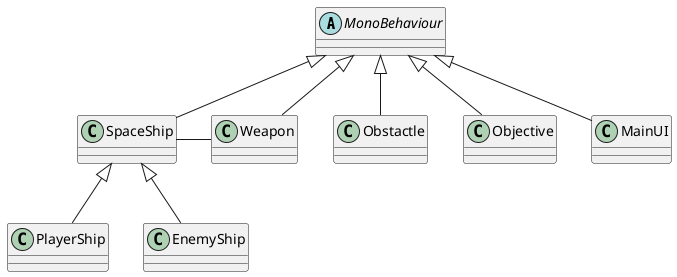 @startuml

abstract Class MonoBehaviour

Class SpaceShip

Class PlayerShip

Class EnemyShip

Class Weapon

Class Obstactle

Class Objective

Class MainUI

PlayerShip -up-|> SpaceShip
EnemyShip -up-|> SpaceShip
SpaceShip -up-|> MonoBehaviour
SpaceShip -right- Weapon
Objective -up-|> MonoBehaviour
Weapon -up-|> MonoBehaviour
Obstactle -up-|> MonoBehaviour
MainUI -up-|> MonoBehaviour

@enduml